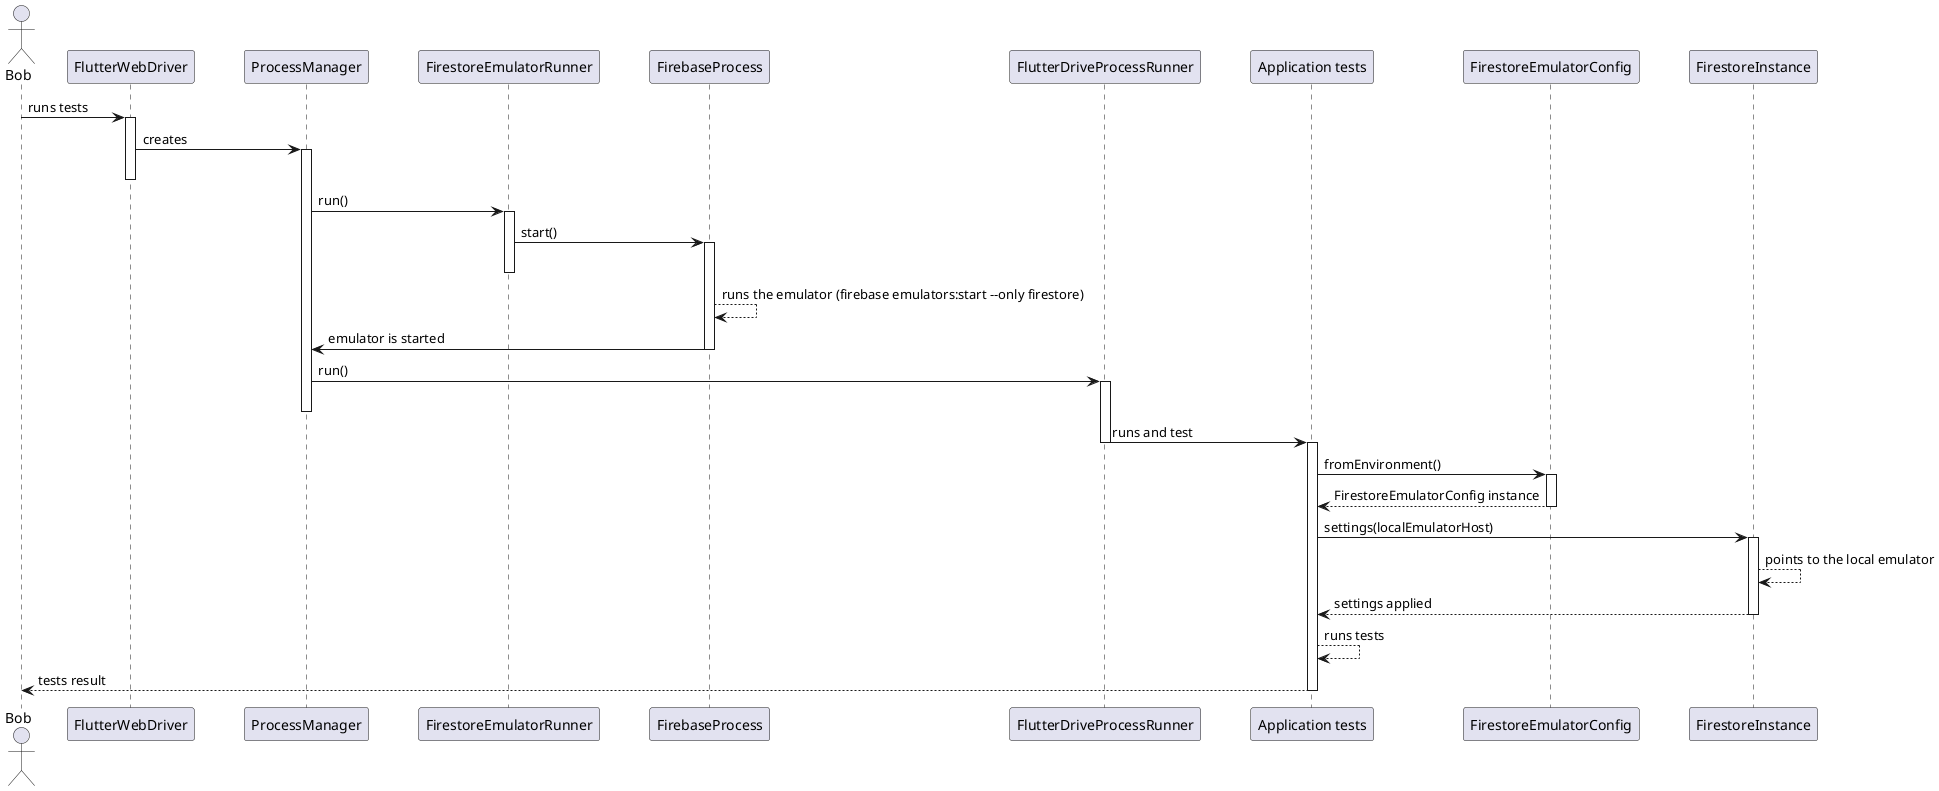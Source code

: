 @startuml firestore_emulator_sequence_diagram

skinparam ParticipantPadding 20
skinparam BoxPadding 10

actor Bob

participant FlutterWebDriver
participant ProcessManager
participant FirestoreEmulatorRunner
participant FirebaseProcess
participant FlutterDriveProcessRunner
participant "Application tests"
participant FirestoreEmulatorConfig
participant FirestoreInstance

Bob -> FlutterWebDriver : runs tests
activate FlutterWebDriver

FlutterWebDriver -> ProcessManager : creates
activate ProcessManager
deactivate FlutterWebDriver

ProcessManager -> FirestoreEmulatorRunner : run()
activate FirestoreEmulatorRunner


FirestoreEmulatorRunner -> FirebaseProcess : start()
activate FirebaseProcess
deactivate FirestoreEmulatorRunner

FirebaseProcess --> FirebaseProcess : runs the emulator (firebase emulators:start --only firestore)

FirebaseProcess -> ProcessManager : emulator is started
deactivate FirebaseProcess

ProcessManager -> FlutterDriveProcessRunner : run()
activate FlutterDriveProcessRunner
deactivate ProcessManager

deactivate FirebaseProcess

FlutterDriveProcessRunner -> "Application tests" : runs and test
deactivate FlutterDriveProcessRunner
activate "Application tests"

"Application tests" -> FirestoreEmulatorConfig : fromEnvironment()
activate FirestoreEmulatorConfig

FirestoreEmulatorConfig --> "Application tests" : FirestoreEmulatorConfig instance
deactivate FirestoreEmulatorConfig

"Application tests" -> FirestoreInstance : settings(localEmulatorHost)
activate FirestoreInstance

FirestoreInstance --> FirestoreInstance : points to the local emulator
FirestoreInstance --> "Application tests" : settings applied
deactivate FirestoreInstance

"Application tests" --> "Application tests" : runs tests
"Application tests" --> Bob : tests result
deactivate "Application tests"

@enduml
